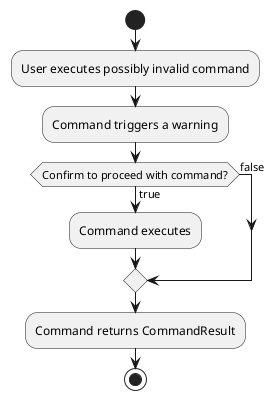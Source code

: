 @startuml
'https://plantuml.com/activity-diagram-beta

start
:User executes possibly invalid command;
:Command triggers a warning;
if (Confirm to proceed with command?) then (true)
  :Command executes;

else (false)
endif
:Command returns CommandResult;
stop

@enduml
